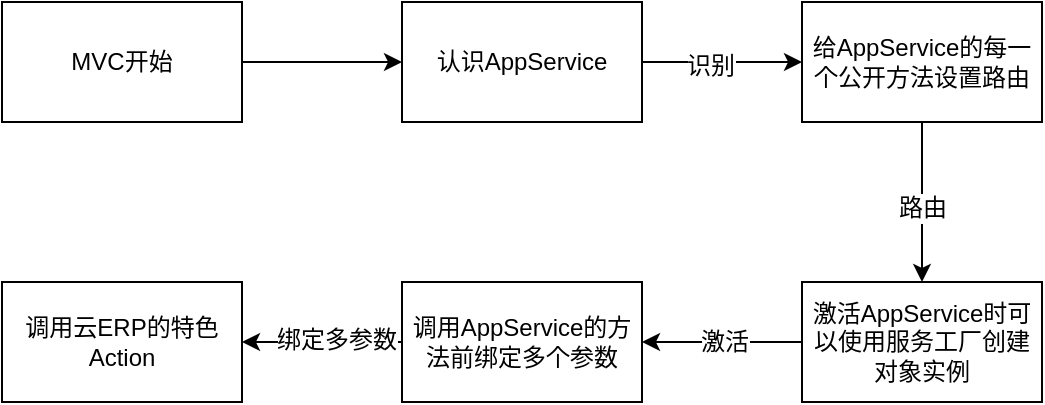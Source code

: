 <mxfile version="12.1.9" type="github" pages="1">
  <diagram id="9FFfj44KJ8ohlHvKvo-P" name="Page-1">
    <mxGraphModel dx="1146" dy="550" grid="1" gridSize="10" guides="1" tooltips="1" connect="1" arrows="1" fold="1" page="1" pageScale="1" pageWidth="1600" pageHeight="900" math="0" shadow="0">
      <root>
        <mxCell id="0"/>
        <mxCell id="1" parent="0"/>
        <mxCell id="TVGnAus1W4a4rOe1_OLl-3" value="" style="edgeStyle=orthogonalEdgeStyle;rounded=0;orthogonalLoop=1;jettySize=auto;html=1;" edge="1" parent="1" source="TVGnAus1W4a4rOe1_OLl-1" target="TVGnAus1W4a4rOe1_OLl-2">
          <mxGeometry relative="1" as="geometry"/>
        </mxCell>
        <mxCell id="TVGnAus1W4a4rOe1_OLl-1" value="MVC开始" style="rounded=0;whiteSpace=wrap;html=1;" vertex="1" parent="1">
          <mxGeometry x="240" y="100" width="120" height="60" as="geometry"/>
        </mxCell>
        <mxCell id="TVGnAus1W4a4rOe1_OLl-5" value="" style="edgeStyle=orthogonalEdgeStyle;rounded=0;orthogonalLoop=1;jettySize=auto;html=1;" edge="1" parent="1" source="TVGnAus1W4a4rOe1_OLl-2" target="TVGnAus1W4a4rOe1_OLl-4">
          <mxGeometry relative="1" as="geometry"/>
        </mxCell>
        <mxCell id="TVGnAus1W4a4rOe1_OLl-13" value="识别" style="text;html=1;resizable=0;points=[];align=center;verticalAlign=middle;labelBackgroundColor=#ffffff;" vertex="1" connectable="0" parent="TVGnAus1W4a4rOe1_OLl-5">
          <mxGeometry x="-0.15" y="-2" relative="1" as="geometry">
            <mxPoint as="offset"/>
          </mxGeometry>
        </mxCell>
        <mxCell id="TVGnAus1W4a4rOe1_OLl-2" value="认识AppService" style="rounded=0;whiteSpace=wrap;html=1;" vertex="1" parent="1">
          <mxGeometry x="440" y="100" width="120" height="60" as="geometry"/>
        </mxCell>
        <mxCell id="TVGnAus1W4a4rOe1_OLl-7" value="" style="edgeStyle=orthogonalEdgeStyle;rounded=0;orthogonalLoop=1;jettySize=auto;html=1;" edge="1" parent="1" source="TVGnAus1W4a4rOe1_OLl-4" target="TVGnAus1W4a4rOe1_OLl-6">
          <mxGeometry relative="1" as="geometry"/>
        </mxCell>
        <mxCell id="TVGnAus1W4a4rOe1_OLl-12" value="路由" style="text;html=1;resizable=0;points=[];align=center;verticalAlign=middle;labelBackgroundColor=#ffffff;" vertex="1" connectable="0" parent="TVGnAus1W4a4rOe1_OLl-7">
          <mxGeometry x="0.075" relative="1" as="geometry">
            <mxPoint as="offset"/>
          </mxGeometry>
        </mxCell>
        <mxCell id="TVGnAus1W4a4rOe1_OLl-4" value="给AppService的每一个公开方法设置路由" style="rounded=0;whiteSpace=wrap;html=1;" vertex="1" parent="1">
          <mxGeometry x="640" y="100" width="120" height="60" as="geometry"/>
        </mxCell>
        <mxCell id="TVGnAus1W4a4rOe1_OLl-11" value="" style="edgeStyle=orthogonalEdgeStyle;rounded=0;orthogonalLoop=1;jettySize=auto;html=1;" edge="1" parent="1" source="TVGnAus1W4a4rOe1_OLl-6" target="TVGnAus1W4a4rOe1_OLl-10">
          <mxGeometry relative="1" as="geometry"/>
        </mxCell>
        <mxCell id="TVGnAus1W4a4rOe1_OLl-14" value="激活" style="text;html=1;resizable=0;points=[];align=center;verticalAlign=middle;labelBackgroundColor=#ffffff;" vertex="1" connectable="0" parent="TVGnAus1W4a4rOe1_OLl-11">
          <mxGeometry x="-0.025" relative="1" as="geometry">
            <mxPoint as="offset"/>
          </mxGeometry>
        </mxCell>
        <mxCell id="TVGnAus1W4a4rOe1_OLl-6" value="激活AppService时可以使用服务工厂创建对象实例" style="rounded=0;whiteSpace=wrap;html=1;" vertex="1" parent="1">
          <mxGeometry x="640" y="240" width="120" height="60" as="geometry"/>
        </mxCell>
        <mxCell id="TVGnAus1W4a4rOe1_OLl-16" value="" style="edgeStyle=orthogonalEdgeStyle;rounded=0;orthogonalLoop=1;jettySize=auto;html=1;" edge="1" parent="1" source="TVGnAus1W4a4rOe1_OLl-10" target="TVGnAus1W4a4rOe1_OLl-15">
          <mxGeometry relative="1" as="geometry"/>
        </mxCell>
        <mxCell id="TVGnAus1W4a4rOe1_OLl-17" value="绑定多参数" style="text;html=1;resizable=0;points=[];align=center;verticalAlign=middle;labelBackgroundColor=#ffffff;" vertex="1" connectable="0" parent="TVGnAus1W4a4rOe1_OLl-16">
          <mxGeometry x="-0.175" y="-1" relative="1" as="geometry">
            <mxPoint as="offset"/>
          </mxGeometry>
        </mxCell>
        <mxCell id="TVGnAus1W4a4rOe1_OLl-10" value="调用AppService的方法前绑定多个参数" style="rounded=0;whiteSpace=wrap;html=1;" vertex="1" parent="1">
          <mxGeometry x="440" y="240" width="120" height="60" as="geometry"/>
        </mxCell>
        <mxCell id="TVGnAus1W4a4rOe1_OLl-15" value="调用云ERP的特色Action" style="rounded=0;whiteSpace=wrap;html=1;" vertex="1" parent="1">
          <mxGeometry x="240" y="240" width="120" height="60" as="geometry"/>
        </mxCell>
      </root>
    </mxGraphModel>
  </diagram>
</mxfile>
